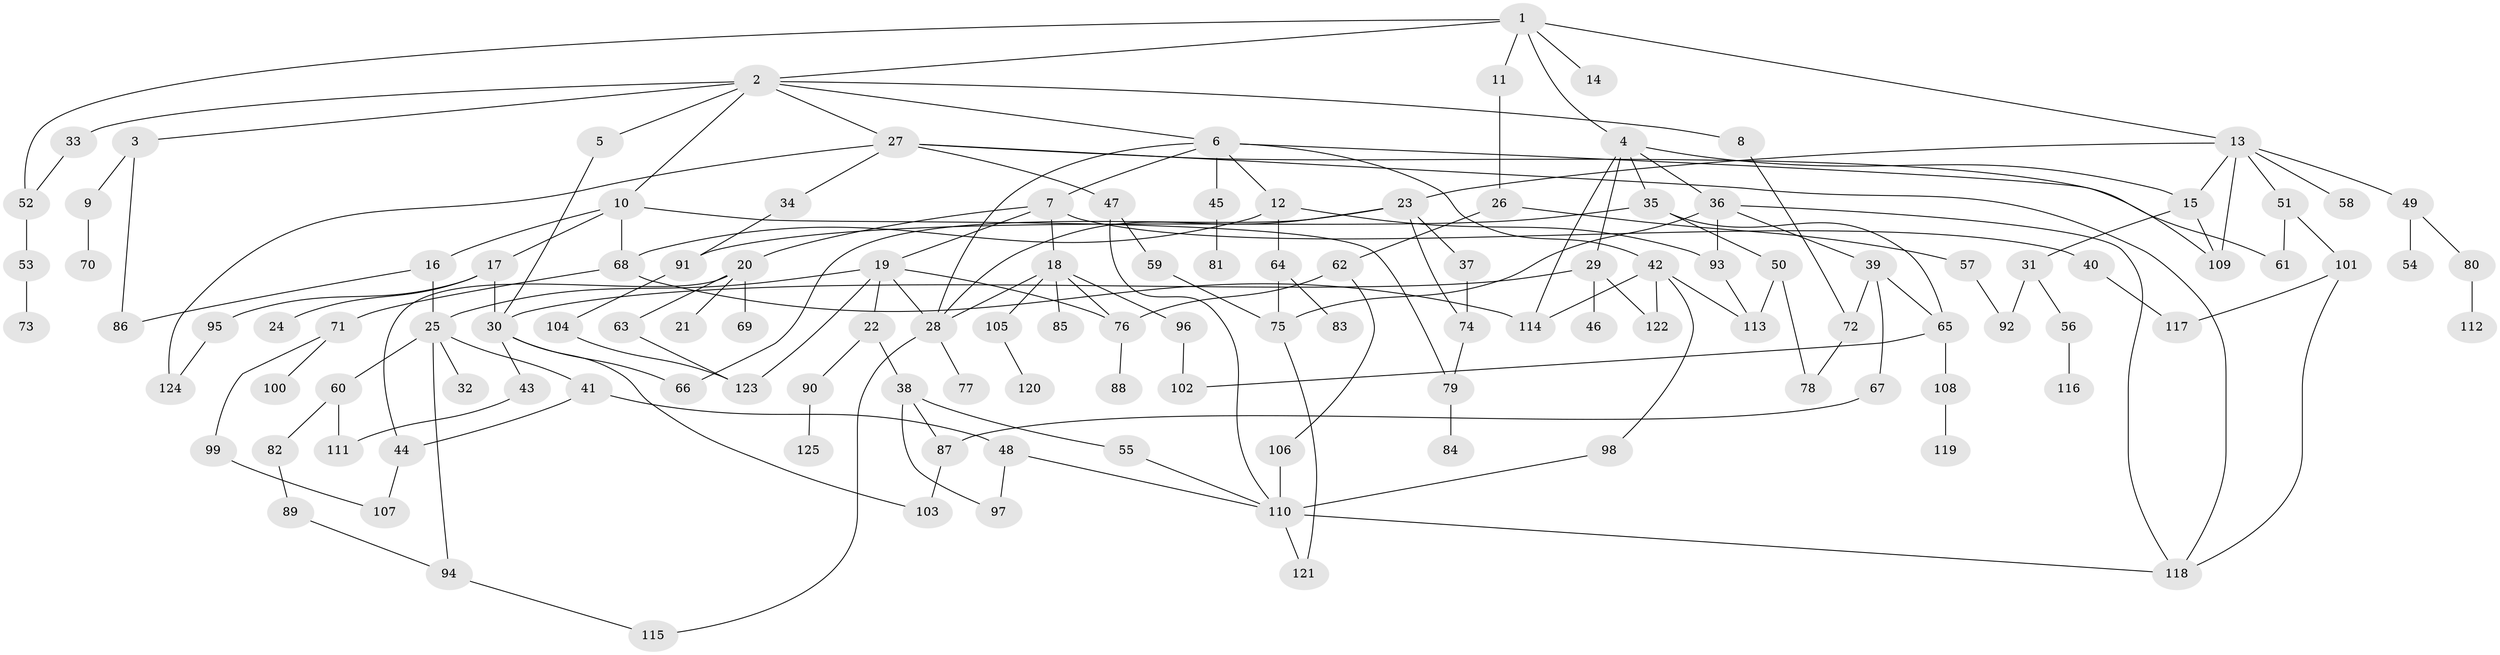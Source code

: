 // coarse degree distribution, {10: 0.022727272727272728, 9: 0.011363636363636364, 2: 0.2840909090909091, 8: 0.045454545454545456, 3: 0.2159090909090909, 7: 0.045454545454545456, 5: 0.03409090909090909, 1: 0.23863636363636365, 4: 0.06818181818181818, 6: 0.03409090909090909}
// Generated by graph-tools (version 1.1) at 2025/51/02/27/25 19:51:35]
// undirected, 125 vertices, 176 edges
graph export_dot {
graph [start="1"]
  node [color=gray90,style=filled];
  1;
  2;
  3;
  4;
  5;
  6;
  7;
  8;
  9;
  10;
  11;
  12;
  13;
  14;
  15;
  16;
  17;
  18;
  19;
  20;
  21;
  22;
  23;
  24;
  25;
  26;
  27;
  28;
  29;
  30;
  31;
  32;
  33;
  34;
  35;
  36;
  37;
  38;
  39;
  40;
  41;
  42;
  43;
  44;
  45;
  46;
  47;
  48;
  49;
  50;
  51;
  52;
  53;
  54;
  55;
  56;
  57;
  58;
  59;
  60;
  61;
  62;
  63;
  64;
  65;
  66;
  67;
  68;
  69;
  70;
  71;
  72;
  73;
  74;
  75;
  76;
  77;
  78;
  79;
  80;
  81;
  82;
  83;
  84;
  85;
  86;
  87;
  88;
  89;
  90;
  91;
  92;
  93;
  94;
  95;
  96;
  97;
  98;
  99;
  100;
  101;
  102;
  103;
  104;
  105;
  106;
  107;
  108;
  109;
  110;
  111;
  112;
  113;
  114;
  115;
  116;
  117;
  118;
  119;
  120;
  121;
  122;
  123;
  124;
  125;
  1 -- 2;
  1 -- 4;
  1 -- 11;
  1 -- 13;
  1 -- 14;
  1 -- 52;
  2 -- 3;
  2 -- 5;
  2 -- 6;
  2 -- 8;
  2 -- 10;
  2 -- 27;
  2 -- 33;
  3 -- 9;
  3 -- 86;
  4 -- 29;
  4 -- 35;
  4 -- 36;
  4 -- 15;
  4 -- 114;
  5 -- 30;
  6 -- 7;
  6 -- 12;
  6 -- 28;
  6 -- 42;
  6 -- 45;
  6 -- 109;
  7 -- 18;
  7 -- 19;
  7 -- 20;
  7 -- 40;
  8 -- 72;
  9 -- 70;
  10 -- 16;
  10 -- 17;
  10 -- 68;
  10 -- 79;
  11 -- 26;
  12 -- 64;
  12 -- 93;
  12 -- 68;
  13 -- 15;
  13 -- 23;
  13 -- 49;
  13 -- 51;
  13 -- 58;
  13 -- 109;
  15 -- 31;
  15 -- 109;
  16 -- 86;
  16 -- 25;
  17 -- 24;
  17 -- 95;
  17 -- 30;
  18 -- 85;
  18 -- 96;
  18 -- 105;
  18 -- 76;
  18 -- 28;
  19 -- 22;
  19 -- 25;
  19 -- 76;
  19 -- 28;
  19 -- 123;
  20 -- 21;
  20 -- 44;
  20 -- 63;
  20 -- 69;
  22 -- 38;
  22 -- 90;
  23 -- 37;
  23 -- 28;
  23 -- 74;
  23 -- 66;
  25 -- 32;
  25 -- 41;
  25 -- 60;
  25 -- 94;
  26 -- 57;
  26 -- 62;
  27 -- 34;
  27 -- 47;
  27 -- 124;
  27 -- 118;
  27 -- 61;
  28 -- 77;
  28 -- 115;
  29 -- 30;
  29 -- 46;
  29 -- 122;
  30 -- 43;
  30 -- 66;
  30 -- 103;
  31 -- 56;
  31 -- 92;
  33 -- 52;
  34 -- 91;
  35 -- 50;
  35 -- 65;
  35 -- 91;
  36 -- 39;
  36 -- 93;
  36 -- 75;
  36 -- 118;
  37 -- 74;
  38 -- 55;
  38 -- 87;
  38 -- 97;
  39 -- 67;
  39 -- 72;
  39 -- 65;
  40 -- 117;
  41 -- 48;
  41 -- 44;
  42 -- 98;
  42 -- 113;
  42 -- 114;
  42 -- 122;
  43 -- 111;
  44 -- 107;
  45 -- 81;
  47 -- 59;
  47 -- 110;
  48 -- 97;
  48 -- 110;
  49 -- 54;
  49 -- 80;
  50 -- 78;
  50 -- 113;
  51 -- 61;
  51 -- 101;
  52 -- 53;
  53 -- 73;
  55 -- 110;
  56 -- 116;
  57 -- 92;
  59 -- 75;
  60 -- 82;
  60 -- 111;
  62 -- 106;
  62 -- 76;
  63 -- 123;
  64 -- 75;
  64 -- 83;
  65 -- 108;
  65 -- 102;
  67 -- 87;
  68 -- 71;
  68 -- 114;
  71 -- 99;
  71 -- 100;
  72 -- 78;
  74 -- 79;
  75 -- 121;
  76 -- 88;
  79 -- 84;
  80 -- 112;
  82 -- 89;
  87 -- 103;
  89 -- 94;
  90 -- 125;
  91 -- 104;
  93 -- 113;
  94 -- 115;
  95 -- 124;
  96 -- 102;
  98 -- 110;
  99 -- 107;
  101 -- 118;
  101 -- 117;
  104 -- 123;
  105 -- 120;
  106 -- 110;
  108 -- 119;
  110 -- 118;
  110 -- 121;
}
